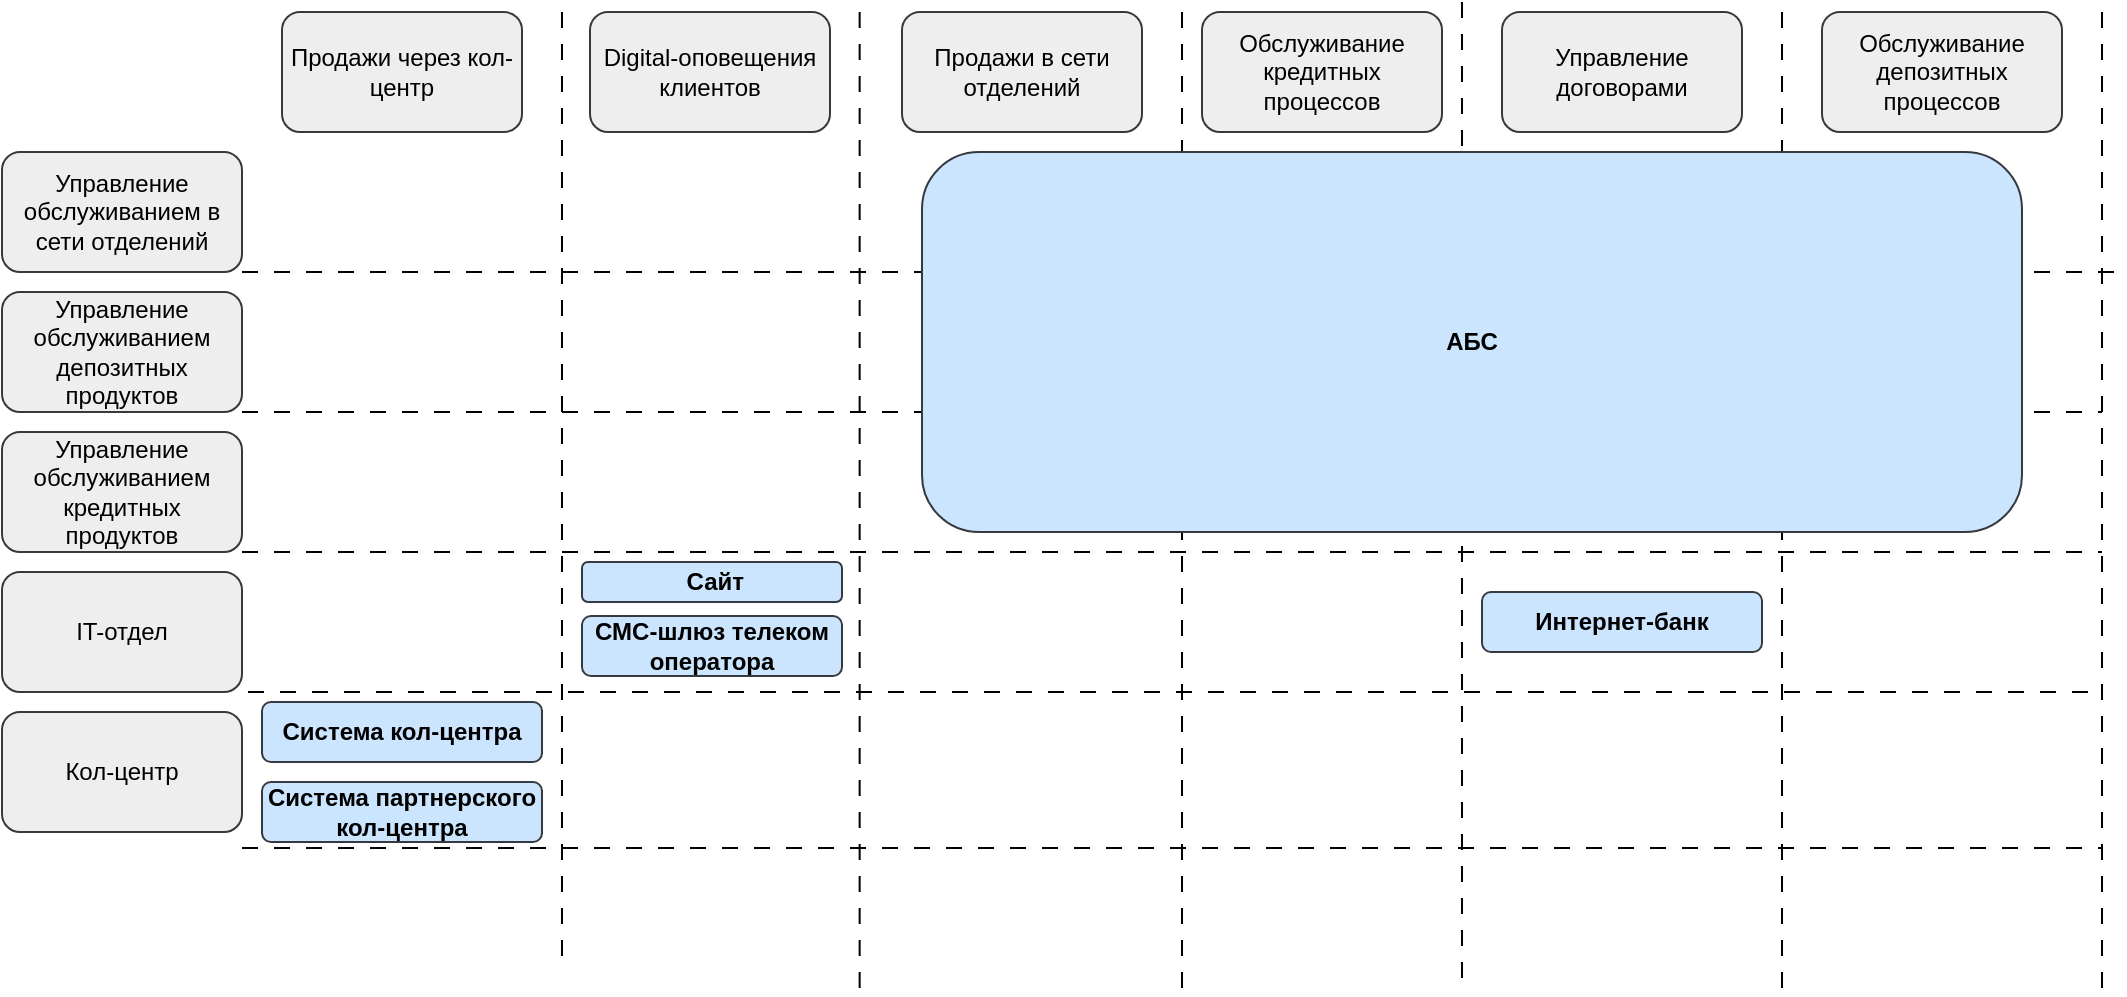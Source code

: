 <mxfile version="26.2.2">
  <diagram name="Страница — 1" id="ZuPGvZtwAR4wR8xBhLt8">
    <mxGraphModel dx="1130" dy="1294" grid="1" gridSize="10" guides="1" tooltips="1" connect="1" arrows="1" fold="1" page="1" pageScale="1" pageWidth="1654" pageHeight="1169" math="0" shadow="0">
      <root>
        <mxCell id="0" />
        <mxCell id="1" parent="0" />
        <mxCell id="Z9E9un8W0VENHPNpgVUF-19" value="Управление обслуживанием в сети отделений" style="rounded=1;whiteSpace=wrap;html=1;fillColor=#eeeeee;strokeColor=#36393d;" vertex="1" parent="1">
          <mxGeometry x="280" y="320" width="120" height="60" as="geometry" />
        </mxCell>
        <mxCell id="Z9E9un8W0VENHPNpgVUF-20" value="Кол-центр" style="rounded=1;whiteSpace=wrap;html=1;fillColor=#eeeeee;strokeColor=#36393d;" vertex="1" parent="1">
          <mxGeometry x="280" y="600" width="120" height="60" as="geometry" />
        </mxCell>
        <mxCell id="Z9E9un8W0VENHPNpgVUF-21" value="IT-отдел" style="rounded=1;whiteSpace=wrap;html=1;fillColor=#eeeeee;strokeColor=#36393d;" vertex="1" parent="1">
          <mxGeometry x="280" y="530" width="120" height="60" as="geometry" />
        </mxCell>
        <mxCell id="Z9E9un8W0VENHPNpgVUF-22" value="Управление обслуживанием депозитных продуктов" style="rounded=1;whiteSpace=wrap;html=1;fillColor=#eeeeee;strokeColor=#36393d;" vertex="1" parent="1">
          <mxGeometry x="280" y="390" width="120" height="60" as="geometry" />
        </mxCell>
        <mxCell id="Z9E9un8W0VENHPNpgVUF-23" value="Управление обслуживанием кредитных продуктов" style="rounded=1;whiteSpace=wrap;html=1;fillColor=#eeeeee;strokeColor=#36393d;" vertex="1" parent="1">
          <mxGeometry x="280" y="460" width="120" height="60" as="geometry" />
        </mxCell>
        <mxCell id="Z9E9un8W0VENHPNpgVUF-25" value="Продажи в сети отделений" style="rounded=1;whiteSpace=wrap;html=1;fillColor=#eeeeee;strokeColor=#36393d;" vertex="1" parent="1">
          <mxGeometry x="730" y="250" width="120" height="60" as="geometry" />
        </mxCell>
        <mxCell id="Z9E9un8W0VENHPNpgVUF-26" value="Продажи через кол-центр" style="rounded=1;whiteSpace=wrap;html=1;fillColor=#eeeeee;strokeColor=#36393d;" vertex="1" parent="1">
          <mxGeometry x="420" y="250" width="120" height="60" as="geometry" />
        </mxCell>
        <mxCell id="Z9E9un8W0VENHPNpgVUF-27" value="Digital-оповещения клиентов" style="rounded=1;whiteSpace=wrap;html=1;fillColor=#eeeeee;strokeColor=#36393d;" vertex="1" parent="1">
          <mxGeometry x="574" y="250" width="120" height="60" as="geometry" />
        </mxCell>
        <mxCell id="Z9E9un8W0VENHPNpgVUF-28" value="Обслуживание депозитных процессов" style="rounded=1;whiteSpace=wrap;html=1;fillColor=#eeeeee;strokeColor=#36393d;" vertex="1" parent="1">
          <mxGeometry x="1190" y="250" width="120" height="60" as="geometry" />
        </mxCell>
        <mxCell id="Z9E9un8W0VENHPNpgVUF-29" value="Обслуживание кредитных процессов" style="rounded=1;whiteSpace=wrap;html=1;fillColor=#eeeeee;strokeColor=#36393d;" vertex="1" parent="1">
          <mxGeometry x="880" y="250" width="120" height="60" as="geometry" />
        </mxCell>
        <mxCell id="Z9E9un8W0VENHPNpgVUF-30" value="Управление договорами" style="rounded=1;whiteSpace=wrap;html=1;fillColor=#eeeeee;strokeColor=#36393d;" vertex="1" parent="1">
          <mxGeometry x="1030" y="250" width="120" height="60" as="geometry" />
        </mxCell>
        <mxCell id="Z9E9un8W0VENHPNpgVUF-32" value="" style="endArrow=none;html=1;rounded=0;strokeColor=#000000;strokeWidth=1;dashed=1;dashPattern=8 8;" edge="1" parent="1">
          <mxGeometry width="50" height="50" relative="1" as="geometry">
            <mxPoint x="400" y="380" as="sourcePoint" />
            <mxPoint x="1340" y="380" as="targetPoint" />
          </mxGeometry>
        </mxCell>
        <mxCell id="Z9E9un8W0VENHPNpgVUF-33" value="" style="endArrow=none;html=1;rounded=0;strokeColor=#000000;strokeWidth=1;dashed=1;dashPattern=8 8;" edge="1" parent="1">
          <mxGeometry width="50" height="50" relative="1" as="geometry">
            <mxPoint x="400" y="450" as="sourcePoint" />
            <mxPoint x="1330" y="450" as="targetPoint" />
          </mxGeometry>
        </mxCell>
        <mxCell id="Z9E9un8W0VENHPNpgVUF-34" value="" style="endArrow=none;html=1;rounded=0;strokeColor=#000000;strokeWidth=1;dashed=1;dashPattern=8 8;" edge="1" parent="1">
          <mxGeometry width="50" height="50" relative="1" as="geometry">
            <mxPoint x="400" y="520" as="sourcePoint" />
            <mxPoint x="1330" y="520" as="targetPoint" />
          </mxGeometry>
        </mxCell>
        <mxCell id="Z9E9un8W0VENHPNpgVUF-35" value="" style="endArrow=none;html=1;rounded=0;strokeColor=#000000;strokeWidth=1;dashed=1;dashPattern=8 8;" edge="1" parent="1">
          <mxGeometry width="50" height="50" relative="1" as="geometry">
            <mxPoint x="403" y="590" as="sourcePoint" />
            <mxPoint x="1330" y="590" as="targetPoint" />
          </mxGeometry>
        </mxCell>
        <mxCell id="Z9E9un8W0VENHPNpgVUF-36" value="" style="endArrow=none;html=1;rounded=0;strokeColor=#000000;strokeWidth=1;dashed=1;dashPattern=8 8;" edge="1" parent="1">
          <mxGeometry width="50" height="50" relative="1" as="geometry">
            <mxPoint x="400" y="668.01" as="sourcePoint" />
            <mxPoint x="1330" y="668" as="targetPoint" />
          </mxGeometry>
        </mxCell>
        <mxCell id="Z9E9un8W0VENHPNpgVUF-38" value="" style="endArrow=none;html=1;rounded=0;strokeColor=#000000;exitX=1;exitY=0;exitDx=0;exitDy=0;strokeWidth=1;dashed=1;dashPattern=8 8;" edge="1" parent="1">
          <mxGeometry width="50" height="50" relative="1" as="geometry">
            <mxPoint x="560" y="250" as="sourcePoint" />
            <mxPoint x="560" y="730" as="targetPoint" />
          </mxGeometry>
        </mxCell>
        <mxCell id="Z9E9un8W0VENHPNpgVUF-39" value="" style="endArrow=none;html=1;rounded=0;strokeColor=#000000;exitX=1;exitY=0;exitDx=0;exitDy=0;strokeWidth=1;dashed=1;dashPattern=8 8;" edge="1" parent="1">
          <mxGeometry width="50" height="50" relative="1" as="geometry">
            <mxPoint x="708.82" y="250" as="sourcePoint" />
            <mxPoint x="708.82" y="740" as="targetPoint" />
          </mxGeometry>
        </mxCell>
        <mxCell id="Z9E9un8W0VENHPNpgVUF-40" value="" style="endArrow=none;html=1;rounded=0;strokeColor=#000000;exitX=1;exitY=0;exitDx=0;exitDy=0;strokeWidth=1;dashed=1;dashPattern=8 8;" edge="1" parent="1">
          <mxGeometry width="50" height="50" relative="1" as="geometry">
            <mxPoint x="870" y="250" as="sourcePoint" />
            <mxPoint x="870" y="740" as="targetPoint" />
          </mxGeometry>
        </mxCell>
        <mxCell id="Z9E9un8W0VENHPNpgVUF-41" value="" style="endArrow=none;html=1;rounded=0;strokeColor=#000000;exitX=1;exitY=0;exitDx=0;exitDy=0;strokeWidth=1;dashed=1;dashPattern=8 8;" edge="1" parent="1">
          <mxGeometry width="50" height="50" relative="1" as="geometry">
            <mxPoint x="1010" y="245" as="sourcePoint" />
            <mxPoint x="1010" y="735" as="targetPoint" />
          </mxGeometry>
        </mxCell>
        <mxCell id="Z9E9un8W0VENHPNpgVUF-42" value="" style="endArrow=none;html=1;rounded=0;strokeColor=#000000;exitX=1;exitY=0;exitDx=0;exitDy=0;strokeWidth=1;dashed=1;dashPattern=8 8;" edge="1" parent="1">
          <mxGeometry width="50" height="50" relative="1" as="geometry">
            <mxPoint x="1170" y="250" as="sourcePoint" />
            <mxPoint x="1170" y="740" as="targetPoint" />
          </mxGeometry>
        </mxCell>
        <mxCell id="Z9E9un8W0VENHPNpgVUF-43" value="" style="endArrow=none;html=1;rounded=0;strokeColor=#000000;exitX=1;exitY=0;exitDx=0;exitDy=0;strokeWidth=1;dashed=1;dashPattern=8 8;" edge="1" parent="1">
          <mxGeometry width="50" height="50" relative="1" as="geometry">
            <mxPoint x="1330" y="250" as="sourcePoint" />
            <mxPoint x="1330" y="740" as="targetPoint" />
          </mxGeometry>
        </mxCell>
        <mxCell id="Z9E9un8W0VENHPNpgVUF-47" value="&lt;b&gt;&amp;nbsp;Сайт&lt;/b&gt;" style="rounded=1;whiteSpace=wrap;html=1;fillColor=#cce5ff;strokeColor=#36393d;" vertex="1" parent="1">
          <mxGeometry x="570" y="525" width="130" height="20" as="geometry" />
        </mxCell>
        <mxCell id="Z9E9un8W0VENHPNpgVUF-48" value="&lt;b&gt;СМС-шлюз телеком оператора&lt;/b&gt;" style="rounded=1;whiteSpace=wrap;html=1;fillColor=#cce5ff;strokeColor=#36393d;" vertex="1" parent="1">
          <mxGeometry x="570" y="552" width="130" height="30" as="geometry" />
        </mxCell>
        <mxCell id="Z9E9un8W0VENHPNpgVUF-50" value="&lt;b&gt;Система кол-центра&lt;/b&gt;" style="rounded=1;whiteSpace=wrap;html=1;fillColor=#cce5ff;strokeColor=#36393d;" vertex="1" parent="1">
          <mxGeometry x="410" y="595" width="140" height="30" as="geometry" />
        </mxCell>
        <mxCell id="Z9E9un8W0VENHPNpgVUF-51" value="&lt;b&gt;Система партнерского кол-центра&lt;/b&gt;" style="rounded=1;whiteSpace=wrap;html=1;fillColor=#cce5ff;strokeColor=#36393d;" vertex="1" parent="1">
          <mxGeometry x="410" y="635" width="140" height="30" as="geometry" />
        </mxCell>
        <mxCell id="Z9E9un8W0VENHPNpgVUF-54" value="&lt;b&gt;Интернет-банк&lt;/b&gt;" style="rounded=1;whiteSpace=wrap;html=1;fillColor=#cce5ff;strokeColor=#36393d;" vertex="1" parent="1">
          <mxGeometry x="1020" y="540" width="140" height="30" as="geometry" />
        </mxCell>
        <mxCell id="Z9E9un8W0VENHPNpgVUF-55" value="&lt;b&gt;АБС&lt;/b&gt;" style="rounded=1;whiteSpace=wrap;html=1;fillColor=#cce5ff;strokeColor=#36393d;" vertex="1" parent="1">
          <mxGeometry x="740" y="320" width="550" height="190" as="geometry" />
        </mxCell>
      </root>
    </mxGraphModel>
  </diagram>
</mxfile>
